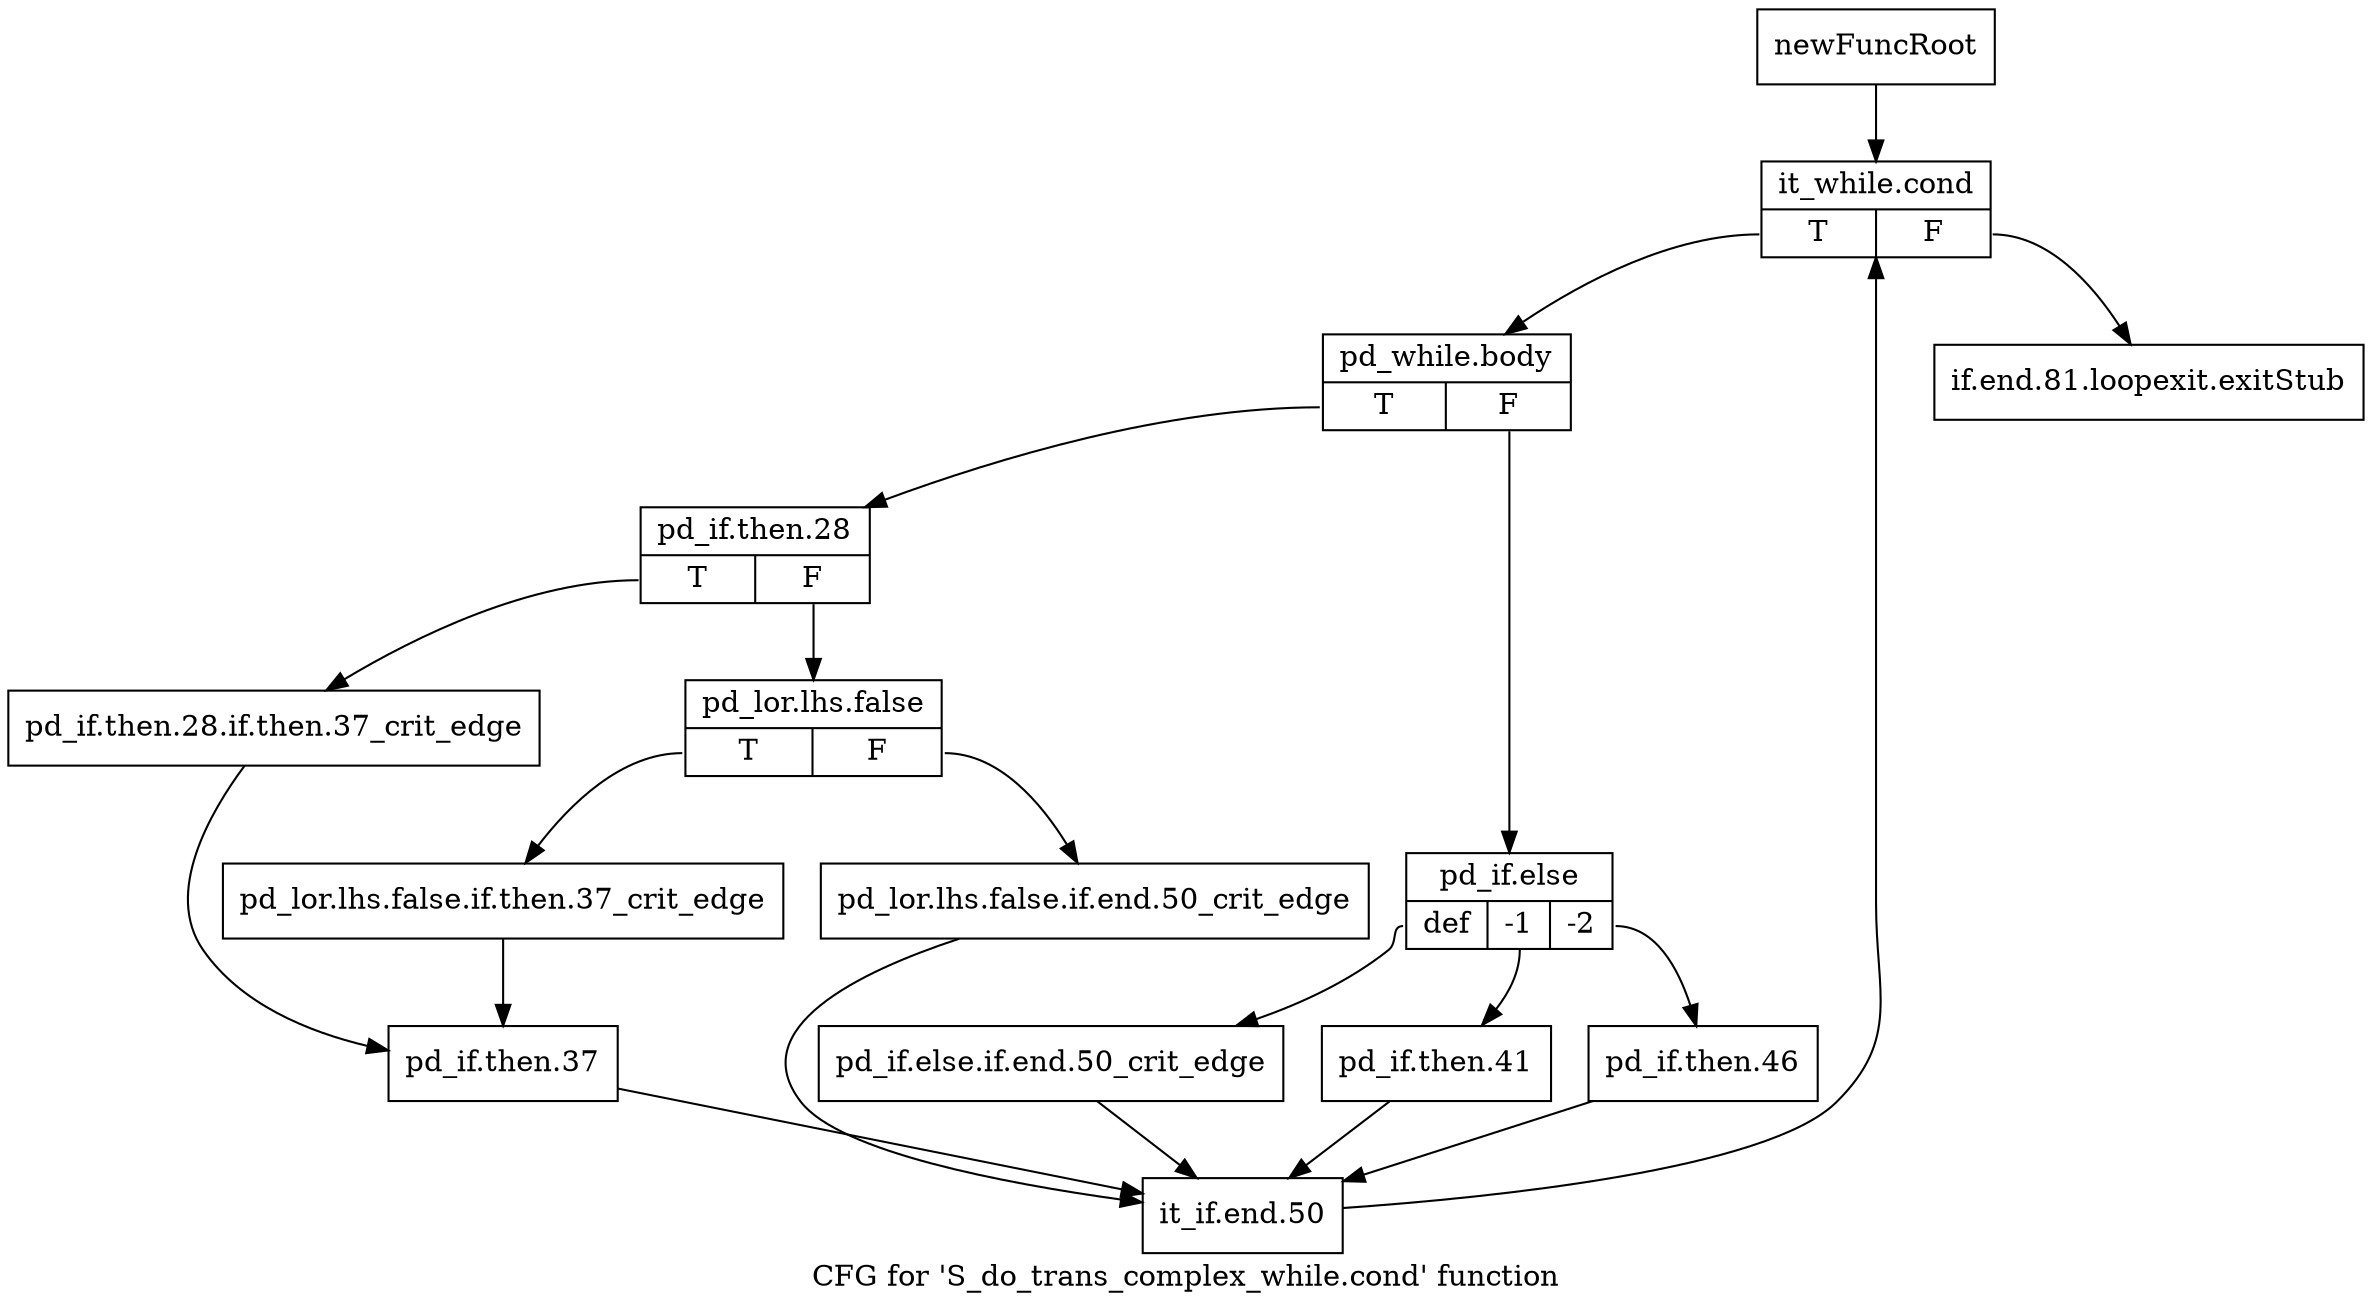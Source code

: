digraph "CFG for 'S_do_trans_complex_while.cond' function" {
	label="CFG for 'S_do_trans_complex_while.cond' function";

	Node0x4b36c10 [shape=record,label="{newFuncRoot}"];
	Node0x4b36c10 -> Node0x4b374c0;
	Node0x4b37470 [shape=record,label="{if.end.81.loopexit.exitStub}"];
	Node0x4b374c0 [shape=record,label="{it_while.cond|{<s0>T|<s1>F}}"];
	Node0x4b374c0:s0 -> Node0x4b37510;
	Node0x4b374c0:s1 -> Node0x4b37470;
	Node0x4b37510 [shape=record,label="{pd_while.body|{<s0>T|<s1>F}}"];
	Node0x4b37510:s0 -> Node0x4b376a0;
	Node0x4b37510:s1 -> Node0x4b37560;
	Node0x4b37560 [shape=record,label="{pd_if.else|{<s0>def|<s1>-1|<s2>-2}}"];
	Node0x4b37560:s0 -> Node0x4b37650;
	Node0x4b37560:s1 -> Node0x4b37600;
	Node0x4b37560:s2 -> Node0x4b375b0;
	Node0x4b375b0 [shape=record,label="{pd_if.then.46}"];
	Node0x4b375b0 -> Node0x4b37880;
	Node0x4b37600 [shape=record,label="{pd_if.then.41}"];
	Node0x4b37600 -> Node0x4b37880;
	Node0x4b37650 [shape=record,label="{pd_if.else.if.end.50_crit_edge}"];
	Node0x4b37650 -> Node0x4b37880;
	Node0x4b376a0 [shape=record,label="{pd_if.then.28|{<s0>T|<s1>F}}"];
	Node0x4b376a0:s0 -> Node0x4b377e0;
	Node0x4b376a0:s1 -> Node0x4b376f0;
	Node0x4b376f0 [shape=record,label="{pd_lor.lhs.false|{<s0>T|<s1>F}}"];
	Node0x4b376f0:s0 -> Node0x4b37790;
	Node0x4b376f0:s1 -> Node0x4b37740;
	Node0x4b37740 [shape=record,label="{pd_lor.lhs.false.if.end.50_crit_edge}"];
	Node0x4b37740 -> Node0x4b37880;
	Node0x4b37790 [shape=record,label="{pd_lor.lhs.false.if.then.37_crit_edge}"];
	Node0x4b37790 -> Node0x4b37830;
	Node0x4b377e0 [shape=record,label="{pd_if.then.28.if.then.37_crit_edge}"];
	Node0x4b377e0 -> Node0x4b37830;
	Node0x4b37830 [shape=record,label="{pd_if.then.37}"];
	Node0x4b37830 -> Node0x4b37880;
	Node0x4b37880 [shape=record,label="{it_if.end.50}"];
	Node0x4b37880 -> Node0x4b374c0;
}
